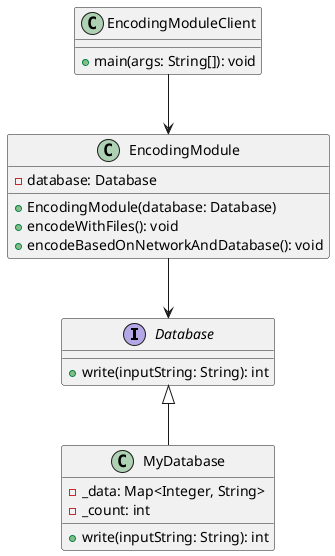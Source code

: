 @startuml
interface Database {
    +write(inputString: String): int
}

class EncodingModule {
    -database: Database
    +EncodingModule(database: Database)
    +encodeWithFiles(): void
    +encodeBasedOnNetworkAndDatabase(): void
}

class EncodingModuleClient {
    +main(args: String[]): void
}

class MyDatabase {
    -_data: Map<Integer, String>
    -_count: int
    +write(inputString: String): int
}

Database <|-- MyDatabase
EncodingModule --> Database
EncodingModuleClient --> EncodingModule
@enduml

